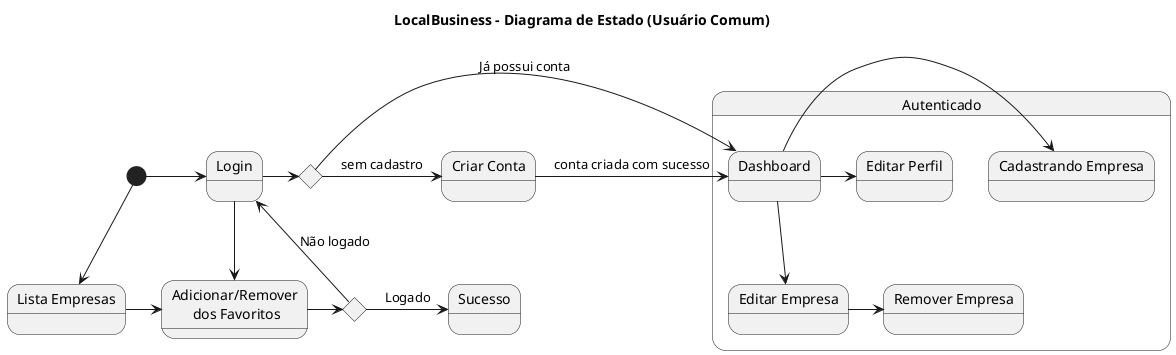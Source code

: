 @startuml
title "LocalBusiness - Diagrama de Estado (Usuário Comum)"

state "Criar Conta" as register
state "Login" as login
state "Lista Empresas" as list
state c <<choice>>
state c2 <<choice>>
state "Adicionar/Remover\n dos Favoritos" as handleFav

state "Autenticado" as loggedOn{
    state "Cadastrando Empresa" as cadBusiness
    state "Dashboard" as dashboard
    state "Remover Empresa" as delBusiness
    state "Editar Perfil" as editProfile
    state "Editar Empresa" as editBusiness

}

[*] -d-> list
[*] -> login
login -> c2
c2 -> register : sem cadastro
c2 -> dashboard : Já possui conta
register -> dashboard : conta criada com sucesso
dashboard -> cadBusiness
dashboard -d-> editBusiness
editBusiness -> delBusiness
dashboard -> editProfile
list -r-> handleFav
handleFav -> c
c -> Sucesso : Logado
c -> login : Não logado
login -d-> handleFav

@enduml